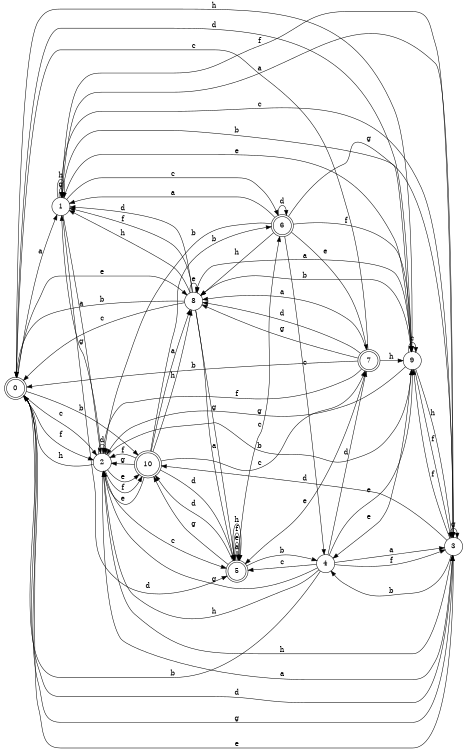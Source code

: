 digraph n9_7 {
__start0 [label="" shape="none"];

rankdir=LR;
size="8,5";

s0 [style="rounded,filled", color="black", fillcolor="white" shape="doublecircle", label="0"];
s1 [style="filled", color="black", fillcolor="white" shape="circle", label="1"];
s2 [style="filled", color="black", fillcolor="white" shape="circle", label="2"];
s3 [style="filled", color="black", fillcolor="white" shape="circle", label="3"];
s4 [style="filled", color="black", fillcolor="white" shape="circle", label="4"];
s5 [style="rounded,filled", color="black", fillcolor="white" shape="doublecircle", label="5"];
s6 [style="rounded,filled", color="black", fillcolor="white" shape="doublecircle", label="6"];
s7 [style="rounded,filled", color="black", fillcolor="white" shape="doublecircle", label="7"];
s8 [style="filled", color="black", fillcolor="white" shape="circle", label="8"];
s9 [style="filled", color="black", fillcolor="white" shape="circle", label="9"];
s10 [style="rounded,filled", color="black", fillcolor="white" shape="doublecircle", label="10"];
s0 -> s1 [label="a"];
s0 -> s10 [label="b"];
s0 -> s2 [label="c"];
s0 -> s3 [label="d"];
s0 -> s8 [label="e"];
s0 -> s2 [label="f"];
s0 -> s3 [label="g"];
s0 -> s9 [label="h"];
s1 -> s2 [label="a"];
s1 -> s9 [label="b"];
s1 -> s6 [label="c"];
s1 -> s5 [label="d"];
s1 -> s9 [label="e"];
s1 -> s3 [label="f"];
s1 -> s1 [label="g"];
s1 -> s1 [label="h"];
s2 -> s3 [label="a"];
s2 -> s9 [label="b"];
s2 -> s5 [label="c"];
s2 -> s2 [label="d"];
s2 -> s10 [label="e"];
s2 -> s10 [label="f"];
s2 -> s1 [label="g"];
s2 -> s0 [label="h"];
s3 -> s1 [label="a"];
s3 -> s4 [label="b"];
s3 -> s1 [label="c"];
s3 -> s10 [label="d"];
s3 -> s0 [label="e"];
s3 -> s9 [label="f"];
s3 -> s3 [label="g"];
s3 -> s2 [label="h"];
s4 -> s3 [label="a"];
s4 -> s0 [label="b"];
s4 -> s5 [label="c"];
s4 -> s7 [label="d"];
s4 -> s9 [label="e"];
s4 -> s3 [label="f"];
s4 -> s2 [label="g"];
s4 -> s2 [label="h"];
s5 -> s5 [label="a"];
s5 -> s4 [label="b"];
s5 -> s6 [label="c"];
s5 -> s10 [label="d"];
s5 -> s5 [label="e"];
s5 -> s5 [label="f"];
s5 -> s10 [label="g"];
s5 -> s5 [label="h"];
s6 -> s1 [label="a"];
s6 -> s2 [label="b"];
s6 -> s4 [label="c"];
s6 -> s6 [label="d"];
s6 -> s7 [label="e"];
s6 -> s9 [label="f"];
s6 -> s3 [label="g"];
s6 -> s8 [label="h"];
s7 -> s8 [label="a"];
s7 -> s0 [label="b"];
s7 -> s0 [label="c"];
s7 -> s8 [label="d"];
s7 -> s5 [label="e"];
s7 -> s2 [label="f"];
s7 -> s8 [label="g"];
s7 -> s9 [label="h"];
s8 -> s5 [label="a"];
s8 -> s0 [label="b"];
s8 -> s0 [label="c"];
s8 -> s1 [label="d"];
s8 -> s8 [label="e"];
s8 -> s1 [label="f"];
s8 -> s5 [label="g"];
s8 -> s1 [label="h"];
s9 -> s8 [label="a"];
s9 -> s8 [label="b"];
s9 -> s9 [label="c"];
s9 -> s0 [label="d"];
s9 -> s4 [label="e"];
s9 -> s3 [label="f"];
s9 -> s2 [label="g"];
s9 -> s3 [label="h"];
s10 -> s8 [label="a"];
s10 -> s6 [label="b"];
s10 -> s7 [label="c"];
s10 -> s5 [label="d"];
s10 -> s2 [label="e"];
s10 -> s2 [label="f"];
s10 -> s2 [label="g"];
s10 -> s8 [label="h"];

}